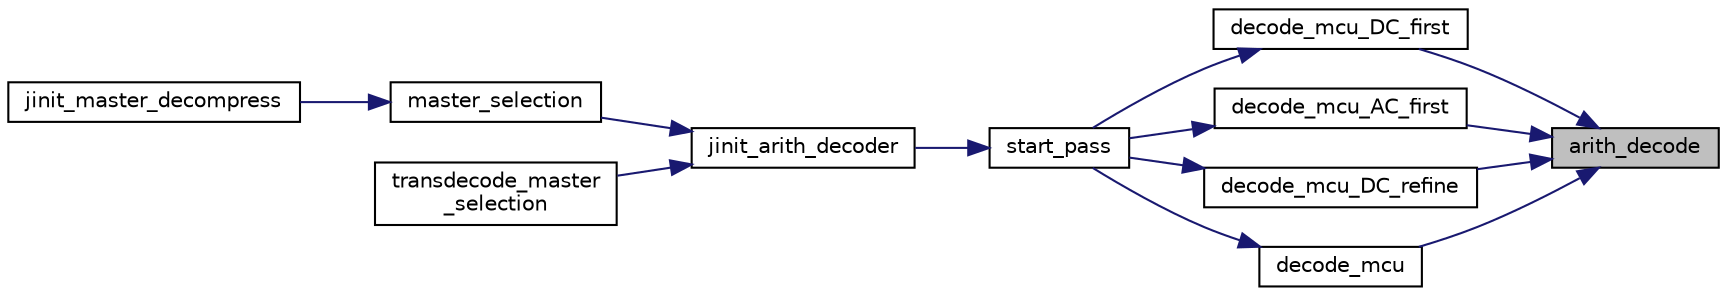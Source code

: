digraph "arith_decode"
{
 // LATEX_PDF_SIZE
  bgcolor="transparent";
  edge [fontname="Helvetica",fontsize="10",labelfontname="Helvetica",labelfontsize="10"];
  node [fontname="Helvetica",fontsize="10",shape=record];
  rankdir="RL";
  Node2 [label="arith_decode",height=0.2,width=0.4,color="black", fillcolor="grey75", style="filled", fontcolor="black",tooltip=" "];
  Node2 -> Node3 [dir="back",color="midnightblue",fontsize="10",style="solid"];
  Node3 [label="decode_mcu_DC_first",height=0.2,width=0.4,color="black",URL="$jdarith_8c.html#adf4576c6a11f20f0e6c35f75360b7bd8",tooltip=" "];
  Node3 -> Node4 [dir="back",color="midnightblue",fontsize="10",style="solid"];
  Node4 [label="start_pass",height=0.2,width=0.4,color="black",URL="$jdarith_8c.html#a1964f006adb8fb80f57e455f6452aec1",tooltip=" "];
  Node4 -> Node5 [dir="back",color="midnightblue",fontsize="10",style="solid"];
  Node5 [label="jinit_arith_decoder",height=0.2,width=0.4,color="black",URL="$jdarith_8c.html#aeae354035c6527ab02e2205b4259f4b0",tooltip=" "];
  Node5 -> Node6 [dir="back",color="midnightblue",fontsize="10",style="solid"];
  Node6 [label="master_selection",height=0.2,width=0.4,color="black",URL="$jdmaster_8c.html#a440a4f3af47f35f6dd2a353329bc3baf",tooltip=" "];
  Node6 -> Node7 [dir="back",color="midnightblue",fontsize="10",style="solid"];
  Node7 [label="jinit_master_decompress",height=0.2,width=0.4,color="black",URL="$jdmaster_8c.html#a103160e5ec5fd80c654e74f633b14818",tooltip=" "];
  Node5 -> Node8 [dir="back",color="midnightblue",fontsize="10",style="solid"];
  Node8 [label="transdecode_master\l_selection",height=0.2,width=0.4,color="black",URL="$jdtrans_8c.html#a16d68f98db8a777ad657673ad118d279",tooltip=" "];
  Node2 -> Node9 [dir="back",color="midnightblue",fontsize="10",style="solid"];
  Node9 [label="decode_mcu_AC_first",height=0.2,width=0.4,color="black",URL="$jdarith_8c.html#ad4da1be30d70095d4620fe1d03776c66",tooltip=" "];
  Node9 -> Node4 [dir="back",color="midnightblue",fontsize="10",style="solid"];
  Node2 -> Node10 [dir="back",color="midnightblue",fontsize="10",style="solid"];
  Node10 [label="decode_mcu_DC_refine",height=0.2,width=0.4,color="black",URL="$jdarith_8c.html#a30a4512e18dab38c9a67c4e11a0cd0e2",tooltip=" "];
  Node10 -> Node4 [dir="back",color="midnightblue",fontsize="10",style="solid"];
  Node2 -> Node11 [dir="back",color="midnightblue",fontsize="10",style="solid"];
  Node11 [label="decode_mcu",height=0.2,width=0.4,color="black",URL="$jdarith_8c.html#a35432ad418198722f261a1f66b745595",tooltip=" "];
  Node11 -> Node4 [dir="back",color="midnightblue",fontsize="10",style="solid"];
}
